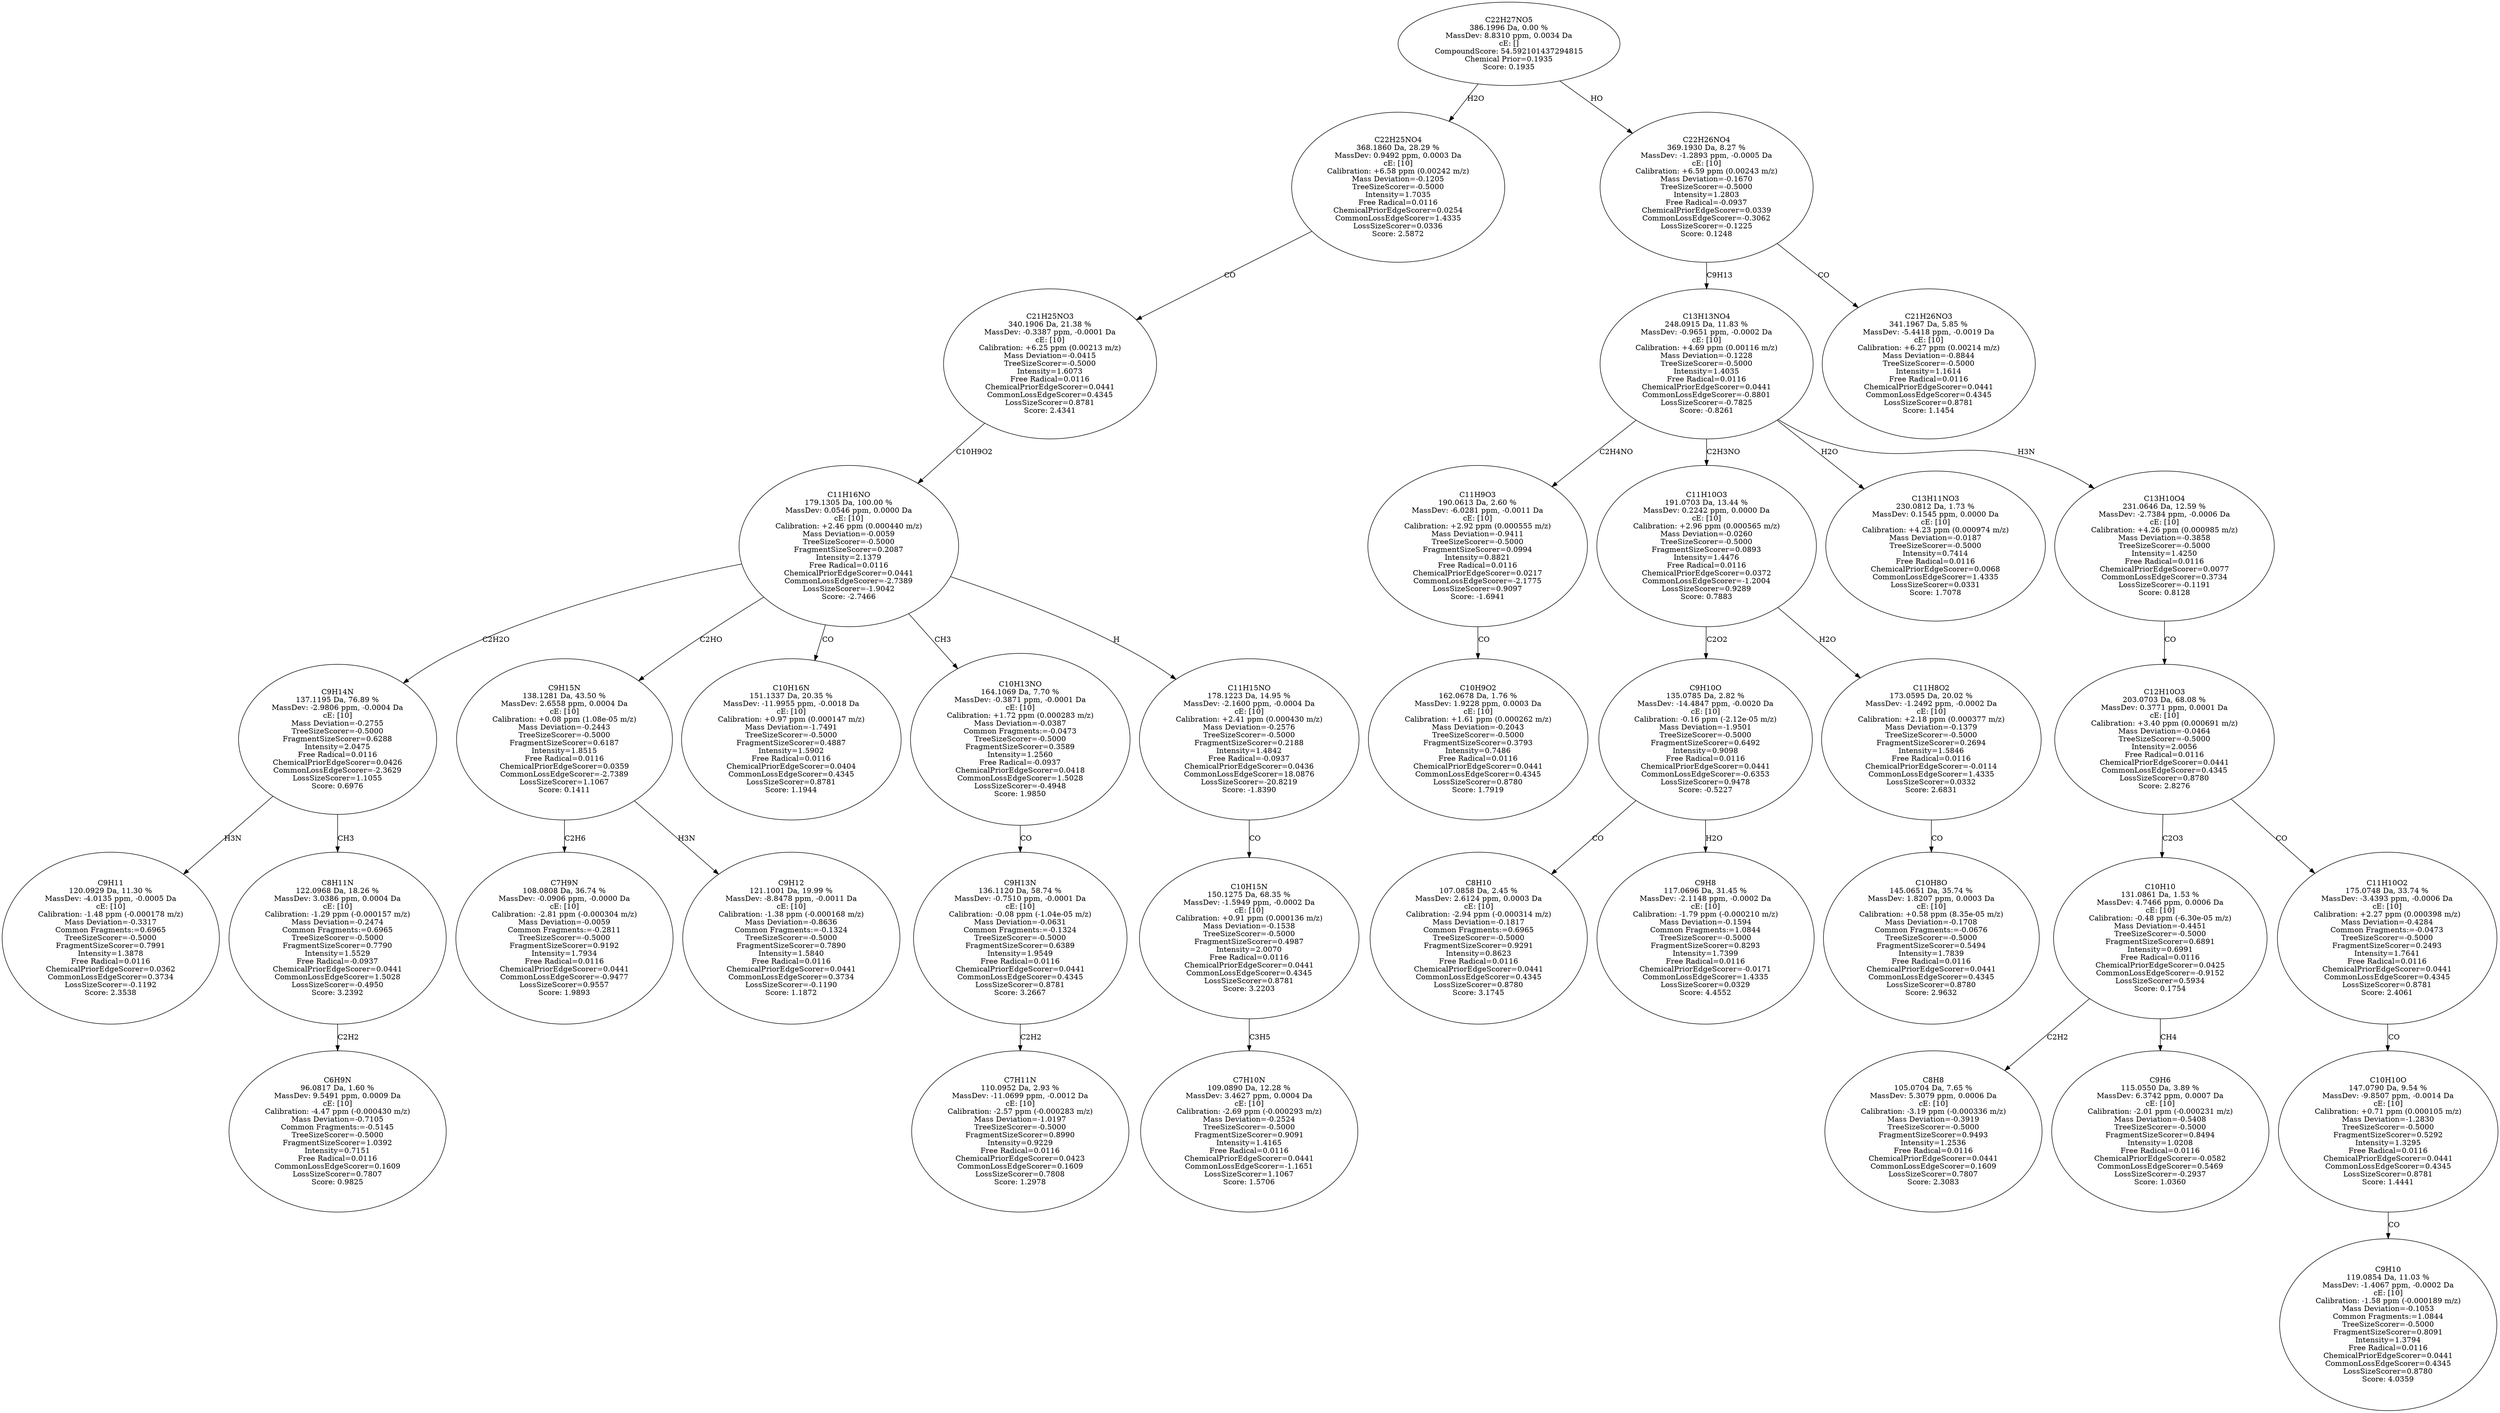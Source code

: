 strict digraph {
v1 [label="C9H11\n120.0929 Da, 11.30 %\nMassDev: -4.0135 ppm, -0.0005 Da\ncE: [10]\nCalibration: -1.48 ppm (-0.000178 m/z)\nMass Deviation=-0.3317\nCommon Fragments:=0.6965\nTreeSizeScorer=-0.5000\nFragmentSizeScorer=0.7991\nIntensity=1.3878\nFree Radical=0.0116\nChemicalPriorEdgeScorer=0.0362\nCommonLossEdgeScorer=0.3734\nLossSizeScorer=-0.1192\nScore: 2.3538"];
v2 [label="C6H9N\n96.0817 Da, 1.60 %\nMassDev: 9.5491 ppm, 0.0009 Da\ncE: [10]\nCalibration: -4.47 ppm (-0.000430 m/z)\nMass Deviation=-0.7105\nCommon Fragments:=-0.5145\nTreeSizeScorer=-0.5000\nFragmentSizeScorer=1.0392\nIntensity=0.7151\nFree Radical=0.0116\nCommonLossEdgeScorer=0.1609\nLossSizeScorer=0.7807\nScore: 0.9825"];
v3 [label="C8H11N\n122.0968 Da, 18.26 %\nMassDev: 3.0386 ppm, 0.0004 Da\ncE: [10]\nCalibration: -1.29 ppm (-0.000157 m/z)\nMass Deviation=-0.2474\nCommon Fragments:=0.6965\nTreeSizeScorer=-0.5000\nFragmentSizeScorer=0.7790\nIntensity=1.5529\nFree Radical=-0.0937\nChemicalPriorEdgeScorer=0.0441\nCommonLossEdgeScorer=1.5028\nLossSizeScorer=-0.4950\nScore: 3.2392"];
v4 [label="C9H14N\n137.1195 Da, 76.89 %\nMassDev: -2.9806 ppm, -0.0004 Da\ncE: [10]\nMass Deviation=-0.2755\nTreeSizeScorer=-0.5000\nFragmentSizeScorer=0.6288\nIntensity=2.0475\nFree Radical=0.0116\nChemicalPriorEdgeScorer=0.0426\nCommonLossEdgeScorer=-2.3629\nLossSizeScorer=1.1055\nScore: 0.6976"];
v5 [label="C7H9N\n108.0808 Da, 36.74 %\nMassDev: -0.0906 ppm, -0.0000 Da\ncE: [10]\nCalibration: -2.81 ppm (-0.000304 m/z)\nMass Deviation=-0.0059\nCommon Fragments:=-0.2811\nTreeSizeScorer=-0.5000\nFragmentSizeScorer=0.9192\nIntensity=1.7934\nFree Radical=0.0116\nChemicalPriorEdgeScorer=0.0441\nCommonLossEdgeScorer=-0.9477\nLossSizeScorer=0.9557\nScore: 1.9893"];
v6 [label="C9H12\n121.1001 Da, 19.99 %\nMassDev: -8.8478 ppm, -0.0011 Da\ncE: [10]\nCalibration: -1.38 ppm (-0.000168 m/z)\nMass Deviation=-0.8636\nCommon Fragments:=-0.1324\nTreeSizeScorer=-0.5000\nFragmentSizeScorer=0.7890\nIntensity=1.5840\nFree Radical=0.0116\nChemicalPriorEdgeScorer=0.0441\nCommonLossEdgeScorer=0.3734\nLossSizeScorer=-0.1190\nScore: 1.1872"];
v7 [label="C9H15N\n138.1281 Da, 43.50 %\nMassDev: 2.6558 ppm, 0.0004 Da\ncE: [10]\nCalibration: +0.08 ppm (1.08e-05 m/z)\nMass Deviation=-0.2443\nTreeSizeScorer=-0.5000\nFragmentSizeScorer=0.6187\nIntensity=1.8515\nFree Radical=0.0116\nChemicalPriorEdgeScorer=0.0359\nCommonLossEdgeScorer=-2.7389\nLossSizeScorer=1.1067\nScore: 0.1411"];
v8 [label="C10H16N\n151.1337 Da, 20.35 %\nMassDev: -11.9955 ppm, -0.0018 Da\ncE: [10]\nCalibration: +0.97 ppm (0.000147 m/z)\nMass Deviation=-1.7491\nTreeSizeScorer=-0.5000\nFragmentSizeScorer=0.4887\nIntensity=1.5902\nFree Radical=0.0116\nChemicalPriorEdgeScorer=0.0404\nCommonLossEdgeScorer=0.4345\nLossSizeScorer=0.8781\nScore: 1.1944"];
v9 [label="C7H11N\n110.0952 Da, 2.93 %\nMassDev: -11.0699 ppm, -0.0012 Da\ncE: [10]\nCalibration: -2.57 ppm (-0.000283 m/z)\nMass Deviation=-1.0197\nTreeSizeScorer=-0.5000\nFragmentSizeScorer=0.8990\nIntensity=0.9229\nFree Radical=0.0116\nChemicalPriorEdgeScorer=0.0423\nCommonLossEdgeScorer=0.1609\nLossSizeScorer=0.7808\nScore: 1.2978"];
v10 [label="C9H13N\n136.1120 Da, 58.74 %\nMassDev: -0.7510 ppm, -0.0001 Da\ncE: [10]\nCalibration: -0.08 ppm (-1.04e-05 m/z)\nMass Deviation=-0.0631\nCommon Fragments:=-0.1324\nTreeSizeScorer=-0.5000\nFragmentSizeScorer=0.6389\nIntensity=1.9549\nFree Radical=0.0116\nChemicalPriorEdgeScorer=0.0441\nCommonLossEdgeScorer=0.4345\nLossSizeScorer=0.8781\nScore: 3.2667"];
v11 [label="C10H13NO\n164.1069 Da, 7.70 %\nMassDev: -0.3871 ppm, -0.0001 Da\ncE: [10]\nCalibration: +1.72 ppm (0.000283 m/z)\nMass Deviation=-0.0387\nCommon Fragments:=-0.0473\nTreeSizeScorer=-0.5000\nFragmentSizeScorer=0.3589\nIntensity=1.2560\nFree Radical=-0.0937\nChemicalPriorEdgeScorer=0.0418\nCommonLossEdgeScorer=1.5028\nLossSizeScorer=-0.4948\nScore: 1.9850"];
v12 [label="C7H10N\n109.0890 Da, 12.28 %\nMassDev: 3.4627 ppm, 0.0004 Da\ncE: [10]\nCalibration: -2.69 ppm (-0.000293 m/z)\nMass Deviation=-0.2524\nTreeSizeScorer=-0.5000\nFragmentSizeScorer=0.9091\nIntensity=1.4165\nFree Radical=0.0116\nChemicalPriorEdgeScorer=0.0441\nCommonLossEdgeScorer=-1.1651\nLossSizeScorer=1.1067\nScore: 1.5706"];
v13 [label="C10H15N\n150.1275 Da, 68.35 %\nMassDev: -1.5949 ppm, -0.0002 Da\ncE: [10]\nCalibration: +0.91 ppm (0.000136 m/z)\nMass Deviation=-0.1538\nTreeSizeScorer=-0.5000\nFragmentSizeScorer=0.4987\nIntensity=2.0070\nFree Radical=0.0116\nChemicalPriorEdgeScorer=0.0441\nCommonLossEdgeScorer=0.4345\nLossSizeScorer=0.8781\nScore: 3.2203"];
v14 [label="C11H15NO\n178.1223 Da, 14.95 %\nMassDev: -2.1600 ppm, -0.0004 Da\ncE: [10]\nCalibration: +2.41 ppm (0.000430 m/z)\nMass Deviation=-0.2576\nTreeSizeScorer=-0.5000\nFragmentSizeScorer=0.2188\nIntensity=1.4842\nFree Radical=-0.0937\nChemicalPriorEdgeScorer=0.0436\nCommonLossEdgeScorer=18.0876\nLossSizeScorer=-20.8219\nScore: -1.8390"];
v15 [label="C11H16NO\n179.1305 Da, 100.00 %\nMassDev: 0.0546 ppm, 0.0000 Da\ncE: [10]\nCalibration: +2.46 ppm (0.000440 m/z)\nMass Deviation=-0.0059\nTreeSizeScorer=-0.5000\nFragmentSizeScorer=0.2087\nIntensity=2.1379\nFree Radical=0.0116\nChemicalPriorEdgeScorer=0.0441\nCommonLossEdgeScorer=-2.7389\nLossSizeScorer=-1.9042\nScore: -2.7466"];
v16 [label="C21H25NO3\n340.1906 Da, 21.38 %\nMassDev: -0.3387 ppm, -0.0001 Da\ncE: [10]\nCalibration: +6.25 ppm (0.00213 m/z)\nMass Deviation=-0.0415\nTreeSizeScorer=-0.5000\nIntensity=1.6073\nFree Radical=0.0116\nChemicalPriorEdgeScorer=0.0441\nCommonLossEdgeScorer=0.4345\nLossSizeScorer=0.8781\nScore: 2.4341"];
v17 [label="C22H25NO4\n368.1860 Da, 28.29 %\nMassDev: 0.9492 ppm, 0.0003 Da\ncE: [10]\nCalibration: +6.58 ppm (0.00242 m/z)\nMass Deviation=-0.1205\nTreeSizeScorer=-0.5000\nIntensity=1.7035\nFree Radical=0.0116\nChemicalPriorEdgeScorer=0.0254\nCommonLossEdgeScorer=1.4335\nLossSizeScorer=0.0336\nScore: 2.5872"];
v18 [label="C10H9O2\n162.0678 Da, 1.76 %\nMassDev: 1.9228 ppm, 0.0003 Da\ncE: [10]\nCalibration: +1.61 ppm (0.000262 m/z)\nMass Deviation=-0.2043\nTreeSizeScorer=-0.5000\nFragmentSizeScorer=0.3793\nIntensity=0.7486\nFree Radical=0.0116\nChemicalPriorEdgeScorer=0.0441\nCommonLossEdgeScorer=0.4345\nLossSizeScorer=0.8780\nScore: 1.7919"];
v19 [label="C11H9O3\n190.0613 Da, 2.60 %\nMassDev: -6.0281 ppm, -0.0011 Da\ncE: [10]\nCalibration: +2.92 ppm (0.000555 m/z)\nMass Deviation=-0.9411\nTreeSizeScorer=-0.5000\nFragmentSizeScorer=0.0994\nIntensity=0.8821\nFree Radical=0.0116\nChemicalPriorEdgeScorer=0.0217\nCommonLossEdgeScorer=-2.1775\nLossSizeScorer=0.9097\nScore: -1.6941"];
v20 [label="C8H10\n107.0858 Da, 2.45 %\nMassDev: 2.6124 ppm, 0.0003 Da\ncE: [10]\nCalibration: -2.94 ppm (-0.000314 m/z)\nMass Deviation=-0.1817\nCommon Fragments:=0.6965\nTreeSizeScorer=-0.5000\nFragmentSizeScorer=0.9291\nIntensity=0.8623\nFree Radical=0.0116\nChemicalPriorEdgeScorer=0.0441\nCommonLossEdgeScorer=0.4345\nLossSizeScorer=0.8780\nScore: 3.1745"];
v21 [label="C9H8\n117.0696 Da, 31.45 %\nMassDev: -2.1148 ppm, -0.0002 Da\ncE: [10]\nCalibration: -1.79 ppm (-0.000210 m/z)\nMass Deviation=-0.1594\nCommon Fragments:=1.0844\nTreeSizeScorer=-0.5000\nFragmentSizeScorer=0.8293\nIntensity=1.7399\nFree Radical=0.0116\nChemicalPriorEdgeScorer=-0.0171\nCommonLossEdgeScorer=1.4335\nLossSizeScorer=0.0329\nScore: 4.4552"];
v22 [label="C9H10O\n135.0785 Da, 2.82 %\nMassDev: -14.4847 ppm, -0.0020 Da\ncE: [10]\nCalibration: -0.16 ppm (-2.12e-05 m/z)\nMass Deviation=-1.9501\nTreeSizeScorer=-0.5000\nFragmentSizeScorer=0.6492\nIntensity=0.9098\nFree Radical=0.0116\nChemicalPriorEdgeScorer=0.0441\nCommonLossEdgeScorer=-0.6353\nLossSizeScorer=0.9478\nScore: -0.5227"];
v23 [label="C10H8O\n145.0651 Da, 35.74 %\nMassDev: 1.8207 ppm, 0.0003 Da\ncE: [10]\nCalibration: +0.58 ppm (8.35e-05 m/z)\nMass Deviation=-0.1708\nCommon Fragments:=-0.0676\nTreeSizeScorer=-0.5000\nFragmentSizeScorer=0.5494\nIntensity=1.7839\nFree Radical=0.0116\nChemicalPriorEdgeScorer=0.0441\nCommonLossEdgeScorer=0.4345\nLossSizeScorer=0.8780\nScore: 2.9632"];
v24 [label="C11H8O2\n173.0595 Da, 20.02 %\nMassDev: -1.2492 ppm, -0.0002 Da\ncE: [10]\nCalibration: +2.18 ppm (0.000377 m/z)\nMass Deviation=-0.1379\nTreeSizeScorer=-0.5000\nFragmentSizeScorer=0.2694\nIntensity=1.5846\nFree Radical=0.0116\nChemicalPriorEdgeScorer=-0.0114\nCommonLossEdgeScorer=1.4335\nLossSizeScorer=0.0332\nScore: 2.6831"];
v25 [label="C11H10O3\n191.0703 Da, 13.44 %\nMassDev: 0.2242 ppm, 0.0000 Da\ncE: [10]\nCalibration: +2.96 ppm (0.000565 m/z)\nMass Deviation=-0.0260\nTreeSizeScorer=-0.5000\nFragmentSizeScorer=0.0893\nIntensity=1.4476\nFree Radical=0.0116\nChemicalPriorEdgeScorer=0.0372\nCommonLossEdgeScorer=-1.2004\nLossSizeScorer=0.9289\nScore: 0.7883"];
v26 [label="C13H11NO3\n230.0812 Da, 1.73 %\nMassDev: 0.1545 ppm, 0.0000 Da\ncE: [10]\nCalibration: +4.23 ppm (0.000974 m/z)\nMass Deviation=-0.0187\nTreeSizeScorer=-0.5000\nIntensity=0.7414\nFree Radical=0.0116\nChemicalPriorEdgeScorer=0.0068\nCommonLossEdgeScorer=1.4335\nLossSizeScorer=0.0331\nScore: 1.7078"];
v27 [label="C8H8\n105.0704 Da, 7.65 %\nMassDev: 5.3079 ppm, 0.0006 Da\ncE: [10]\nCalibration: -3.19 ppm (-0.000336 m/z)\nMass Deviation=-0.3919\nTreeSizeScorer=-0.5000\nFragmentSizeScorer=0.9493\nIntensity=1.2536\nFree Radical=0.0116\nChemicalPriorEdgeScorer=0.0441\nCommonLossEdgeScorer=0.1609\nLossSizeScorer=0.7807\nScore: 2.3083"];
v28 [label="C9H6\n115.0550 Da, 3.89 %\nMassDev: 6.3742 ppm, 0.0007 Da\ncE: [10]\nCalibration: -2.01 ppm (-0.000231 m/z)\nMass Deviation=-0.5408\nTreeSizeScorer=-0.5000\nFragmentSizeScorer=0.8494\nIntensity=1.0208\nFree Radical=0.0116\nChemicalPriorEdgeScorer=-0.0582\nCommonLossEdgeScorer=0.5469\nLossSizeScorer=-0.2937\nScore: 1.0360"];
v29 [label="C10H10\n131.0861 Da, 1.53 %\nMassDev: 4.7466 ppm, 0.0006 Da\ncE: [10]\nCalibration: -0.48 ppm (-6.30e-05 m/z)\nMass Deviation=-0.4451\nTreeSizeScorer=-0.5000\nFragmentSizeScorer=0.6891\nIntensity=0.6991\nFree Radical=0.0116\nChemicalPriorEdgeScorer=0.0425\nCommonLossEdgeScorer=-0.9152\nLossSizeScorer=0.5934\nScore: 0.1754"];
v30 [label="C9H10\n119.0854 Da, 11.03 %\nMassDev: -1.4067 ppm, -0.0002 Da\ncE: [10]\nCalibration: -1.58 ppm (-0.000189 m/z)\nMass Deviation=-0.1053\nCommon Fragments:=1.0844\nTreeSizeScorer=-0.5000\nFragmentSizeScorer=0.8091\nIntensity=1.3794\nFree Radical=0.0116\nChemicalPriorEdgeScorer=0.0441\nCommonLossEdgeScorer=0.4345\nLossSizeScorer=0.8780\nScore: 4.0359"];
v31 [label="C10H10O\n147.0790 Da, 9.54 %\nMassDev: -9.8507 ppm, -0.0014 Da\ncE: [10]\nCalibration: +0.71 ppm (0.000105 m/z)\nMass Deviation=-1.2830\nTreeSizeScorer=-0.5000\nFragmentSizeScorer=0.5292\nIntensity=1.3295\nFree Radical=0.0116\nChemicalPriorEdgeScorer=0.0441\nCommonLossEdgeScorer=0.4345\nLossSizeScorer=0.8781\nScore: 1.4441"];
v32 [label="C11H10O2\n175.0748 Da, 33.74 %\nMassDev: -3.4393 ppm, -0.0006 Da\ncE: [10]\nCalibration: +2.27 ppm (0.000398 m/z)\nMass Deviation=-0.4284\nCommon Fragments:=-0.0473\nTreeSizeScorer=-0.5000\nFragmentSizeScorer=0.2493\nIntensity=1.7641\nFree Radical=0.0116\nChemicalPriorEdgeScorer=0.0441\nCommonLossEdgeScorer=0.4345\nLossSizeScorer=0.8781\nScore: 2.4061"];
v33 [label="C12H10O3\n203.0703 Da, 68.08 %\nMassDev: 0.3771 ppm, 0.0001 Da\ncE: [10]\nCalibration: +3.40 ppm (0.000691 m/z)\nMass Deviation=-0.0464\nTreeSizeScorer=-0.5000\nIntensity=2.0056\nFree Radical=0.0116\nChemicalPriorEdgeScorer=0.0441\nCommonLossEdgeScorer=0.4345\nLossSizeScorer=0.8780\nScore: 2.8276"];
v34 [label="C13H10O4\n231.0646 Da, 12.59 %\nMassDev: -2.7384 ppm, -0.0006 Da\ncE: [10]\nCalibration: +4.26 ppm (0.000985 m/z)\nMass Deviation=-0.3858\nTreeSizeScorer=-0.5000\nIntensity=1.4250\nFree Radical=0.0116\nChemicalPriorEdgeScorer=0.0077\nCommonLossEdgeScorer=0.3734\nLossSizeScorer=-0.1191\nScore: 0.8128"];
v35 [label="C13H13NO4\n248.0915 Da, 11.83 %\nMassDev: -0.9651 ppm, -0.0002 Da\ncE: [10]\nCalibration: +4.69 ppm (0.00116 m/z)\nMass Deviation=-0.1228\nTreeSizeScorer=-0.5000\nIntensity=1.4035\nFree Radical=0.0116\nChemicalPriorEdgeScorer=0.0441\nCommonLossEdgeScorer=-0.8801\nLossSizeScorer=-0.7825\nScore: -0.8261"];
v36 [label="C21H26NO3\n341.1967 Da, 5.85 %\nMassDev: -5.4418 ppm, -0.0019 Da\ncE: [10]\nCalibration: +6.27 ppm (0.00214 m/z)\nMass Deviation=-0.8844\nTreeSizeScorer=-0.5000\nIntensity=1.1614\nFree Radical=0.0116\nChemicalPriorEdgeScorer=0.0441\nCommonLossEdgeScorer=0.4345\nLossSizeScorer=0.8781\nScore: 1.1454"];
v37 [label="C22H26NO4\n369.1930 Da, 8.27 %\nMassDev: -1.2893 ppm, -0.0005 Da\ncE: [10]\nCalibration: +6.59 ppm (0.00243 m/z)\nMass Deviation=-0.1670\nTreeSizeScorer=-0.5000\nIntensity=1.2803\nFree Radical=-0.0937\nChemicalPriorEdgeScorer=0.0339\nCommonLossEdgeScorer=-0.3062\nLossSizeScorer=-0.1225\nScore: 0.1248"];
v38 [label="C22H27NO5\n386.1996 Da, 0.00 %\nMassDev: 8.8310 ppm, 0.0034 Da\ncE: []\nCompoundScore: 54.592101437294815\nChemical Prior=0.1935\nScore: 0.1935"];
v4 -> v1 [label="H3N"];
v3 -> v2 [label="C2H2"];
v4 -> v3 [label="CH3"];
v15 -> v4 [label="C2H2O"];
v7 -> v5 [label="C2H6"];
v7 -> v6 [label="H3N"];
v15 -> v7 [label="C2HO"];
v15 -> v8 [label="CO"];
v10 -> v9 [label="C2H2"];
v11 -> v10 [label="CO"];
v15 -> v11 [label="CH3"];
v13 -> v12 [label="C3H5"];
v14 -> v13 [label="CO"];
v15 -> v14 [label="H"];
v16 -> v15 [label="C10H9O2"];
v17 -> v16 [label="CO"];
v38 -> v17 [label="H2O"];
v19 -> v18 [label="CO"];
v35 -> v19 [label="C2H4NO"];
v22 -> v20 [label="CO"];
v22 -> v21 [label="H2O"];
v25 -> v22 [label="C2O2"];
v24 -> v23 [label="CO"];
v25 -> v24 [label="H2O"];
v35 -> v25 [label="C2H3NO"];
v35 -> v26 [label="H2O"];
v29 -> v27 [label="C2H2"];
v29 -> v28 [label="CH4"];
v33 -> v29 [label="C2O3"];
v31 -> v30 [label="CO"];
v32 -> v31 [label="CO"];
v33 -> v32 [label="CO"];
v34 -> v33 [label="CO"];
v35 -> v34 [label="H3N"];
v37 -> v35 [label="C9H13"];
v37 -> v36 [label="CO"];
v38 -> v37 [label="HO"];
}